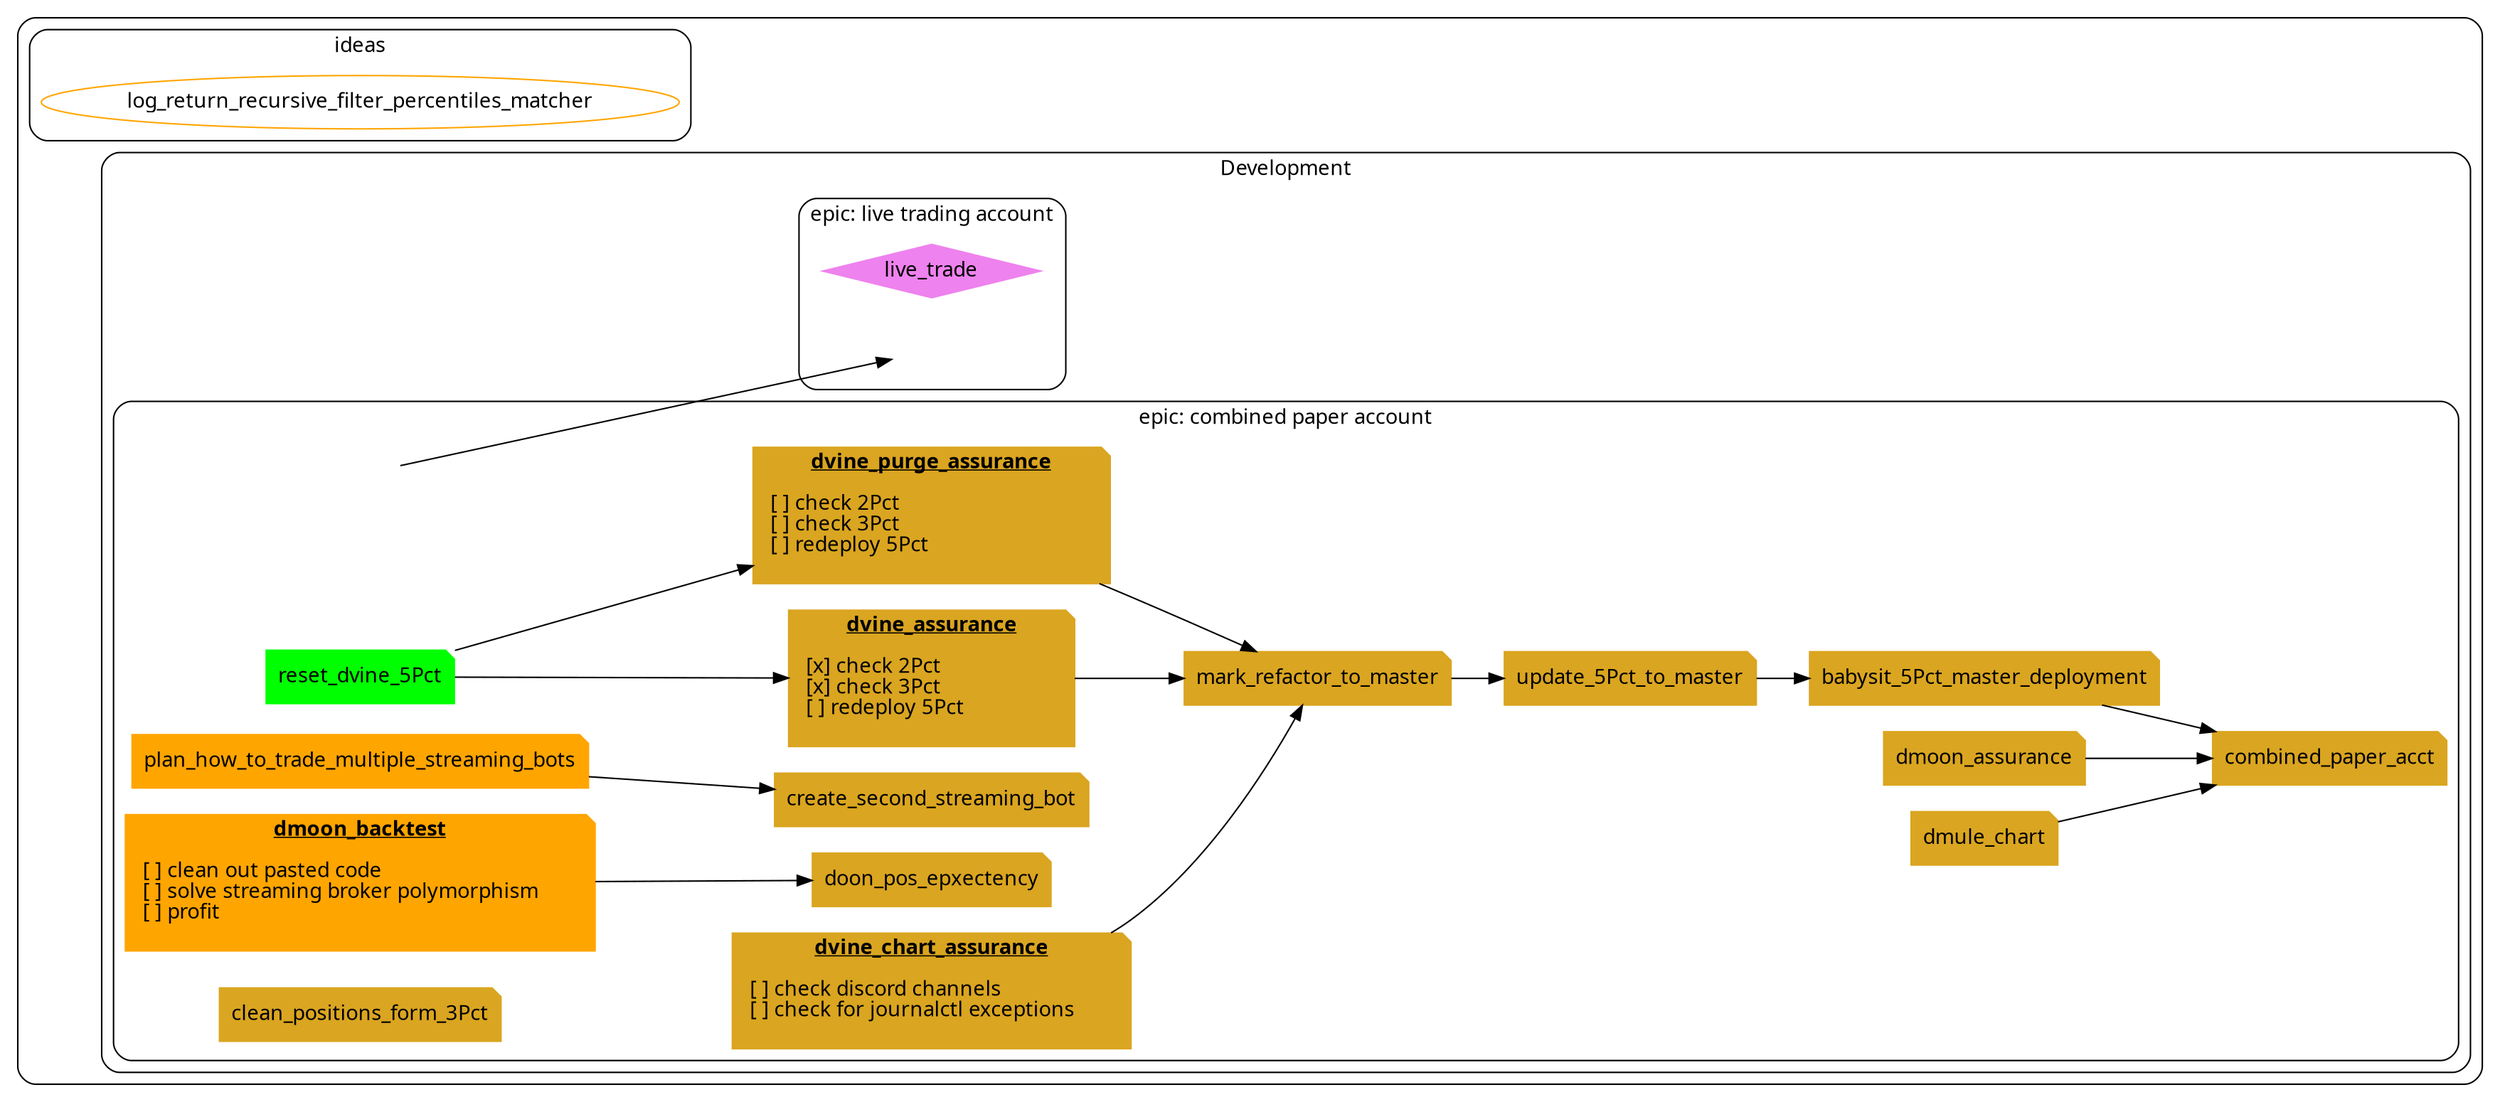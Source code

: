 /*
 * d* tasks
 */
digraph G {

graph [fontname = "Handlee"];
node [fontname = "Handlee" shape=note style=filled color=goldenrod];
edge [fontname = "Handlee"];
rankdir=LR;
style="rounded"
compound=true


subgraph cluster_main{
  // label="Quathar"

subgraph cluster_ideas{
  label="ideas"
  node [style=none shape=oval color=orange]
  log_return_recursive_filter_percentiles_matcher
}

subgraph cluster_dev {
  label="Development"

  node[shape=none]

  subgraph cluster_epic{
    
    label="epic: combined paper account"
    epic[label="" style="invisible"]

    // DONE
    node[fontname = "Handlee" shape=note style=filled color=green];
    
    reset_dvine_5Pct
    
    // UNDERWAY
    node[fontname = "Handlee" shape=note style=filled color=orange]

    plan_how_to_trade_multiple_streaming_bots
    dmoon_backtest[
        label=<
        <B><U>dmoon_backtest</U></B>
        <BR/>
        <BR ALIGN="LEFT"/> [ ] clean out pasted code
        <BR ALIGN="LEFT"/> [ ] solve streaming broker polymorphism
        <BR ALIGN="LEFT"/> [ ] profit
        <BR ALIGN="LEFT"/>
        >]
    
    // TODO
    node [fontname = "Handlee" shape=note style=filled color=goldenrod];
    mark_refactor_to_master->update_5Pct_to_master

    update_5Pct_to_master->babysit_5Pct_master_deployment
    babysit_5Pct_master_deployment->combined_paper_acct
    
    dvine_assurance[
        label=<
        <B><U>dvine_assurance</U></B>
        <BR/>
        <BR ALIGN="LEFT"/> [x] check 2Pct
        <BR ALIGN="LEFT"/> [x] check 3Pct
        <BR ALIGN="LEFT"/> [ ] redeploy 5Pct
        <BR ALIGN="LEFT"/>
        >]

    dvine_assurance->mark_refactor_to_master

    dvine_chart_assurance[
        label=<
        <B><U>dvine_chart_assurance</U></B>
        <BR/>
        <BR ALIGN="LEFT"/> [ ] check discord channels
        <BR ALIGN="LEFT"/> [ ] check for journalctl exceptions
        <BR ALIGN="LEFT"/>
        >]


    
    

    dvine_purge_assurance[
        label=<
        <B><U>dvine_purge_assurance</U></B>
        <BR/>
        <BR ALIGN="LEFT"/> [ ] check 2Pct
        <BR ALIGN="LEFT"/> [ ] check 3Pct
        <BR ALIGN="LEFT"/> [ ] redeploy 5Pct
        <BR ALIGN="LEFT"/>
        >]

    

    // TODO
    node [fontname = "Handlee" shape=note style=filled color=goldenrod]

    plan_how_to_trade_multiple_streaming_bots->create_second_streaming_bot
    dvine_purge_assurance->mark_refactor_to_master
    dmoon_assurance->combined_paper_acct

    dmule_chart->combined_paper_acct

    clean_positions_form_3Pct

    reset_dvine_5Pct->dvine_assurance
    reset_dvine_5Pct->dvine_purge_assurance

    dvine_chart_assurance->mark_refactor_to_master
    
    dmoon_backtest->doon_pos_epxectency

    


  }


  subgraph cluster_next_epic{
    label="epic: live trading account"

    live_trade[shape=diamond color=violet]

    node[shape=none]
    next_epic[label="" style="invisible"]
  }
}

epic->next_epic



//placeholder_2

} //cluster_

/*
subgraph cluster_flegend{
subgraph cluster_legend{
  label="legend"
  bgcolor=transparent;
  fontsize=24
idea [style=none shape=oval color=orange]
todo [fontname = "Handlee" shape=note style=filled color=goldenrod];
done [fontname = "Handlee" shape=note style=filled color=green];
underway [fontname = "Handlee" shape=note style=filled color=orange];
bug [fontname = "Handlee" shape=note style=filled color=red];
goal [shape=diamond color=violet]

todo->done[style=invis,] // for layout
idea->underway[style=invis,] // for layout


}
}
*/








}

